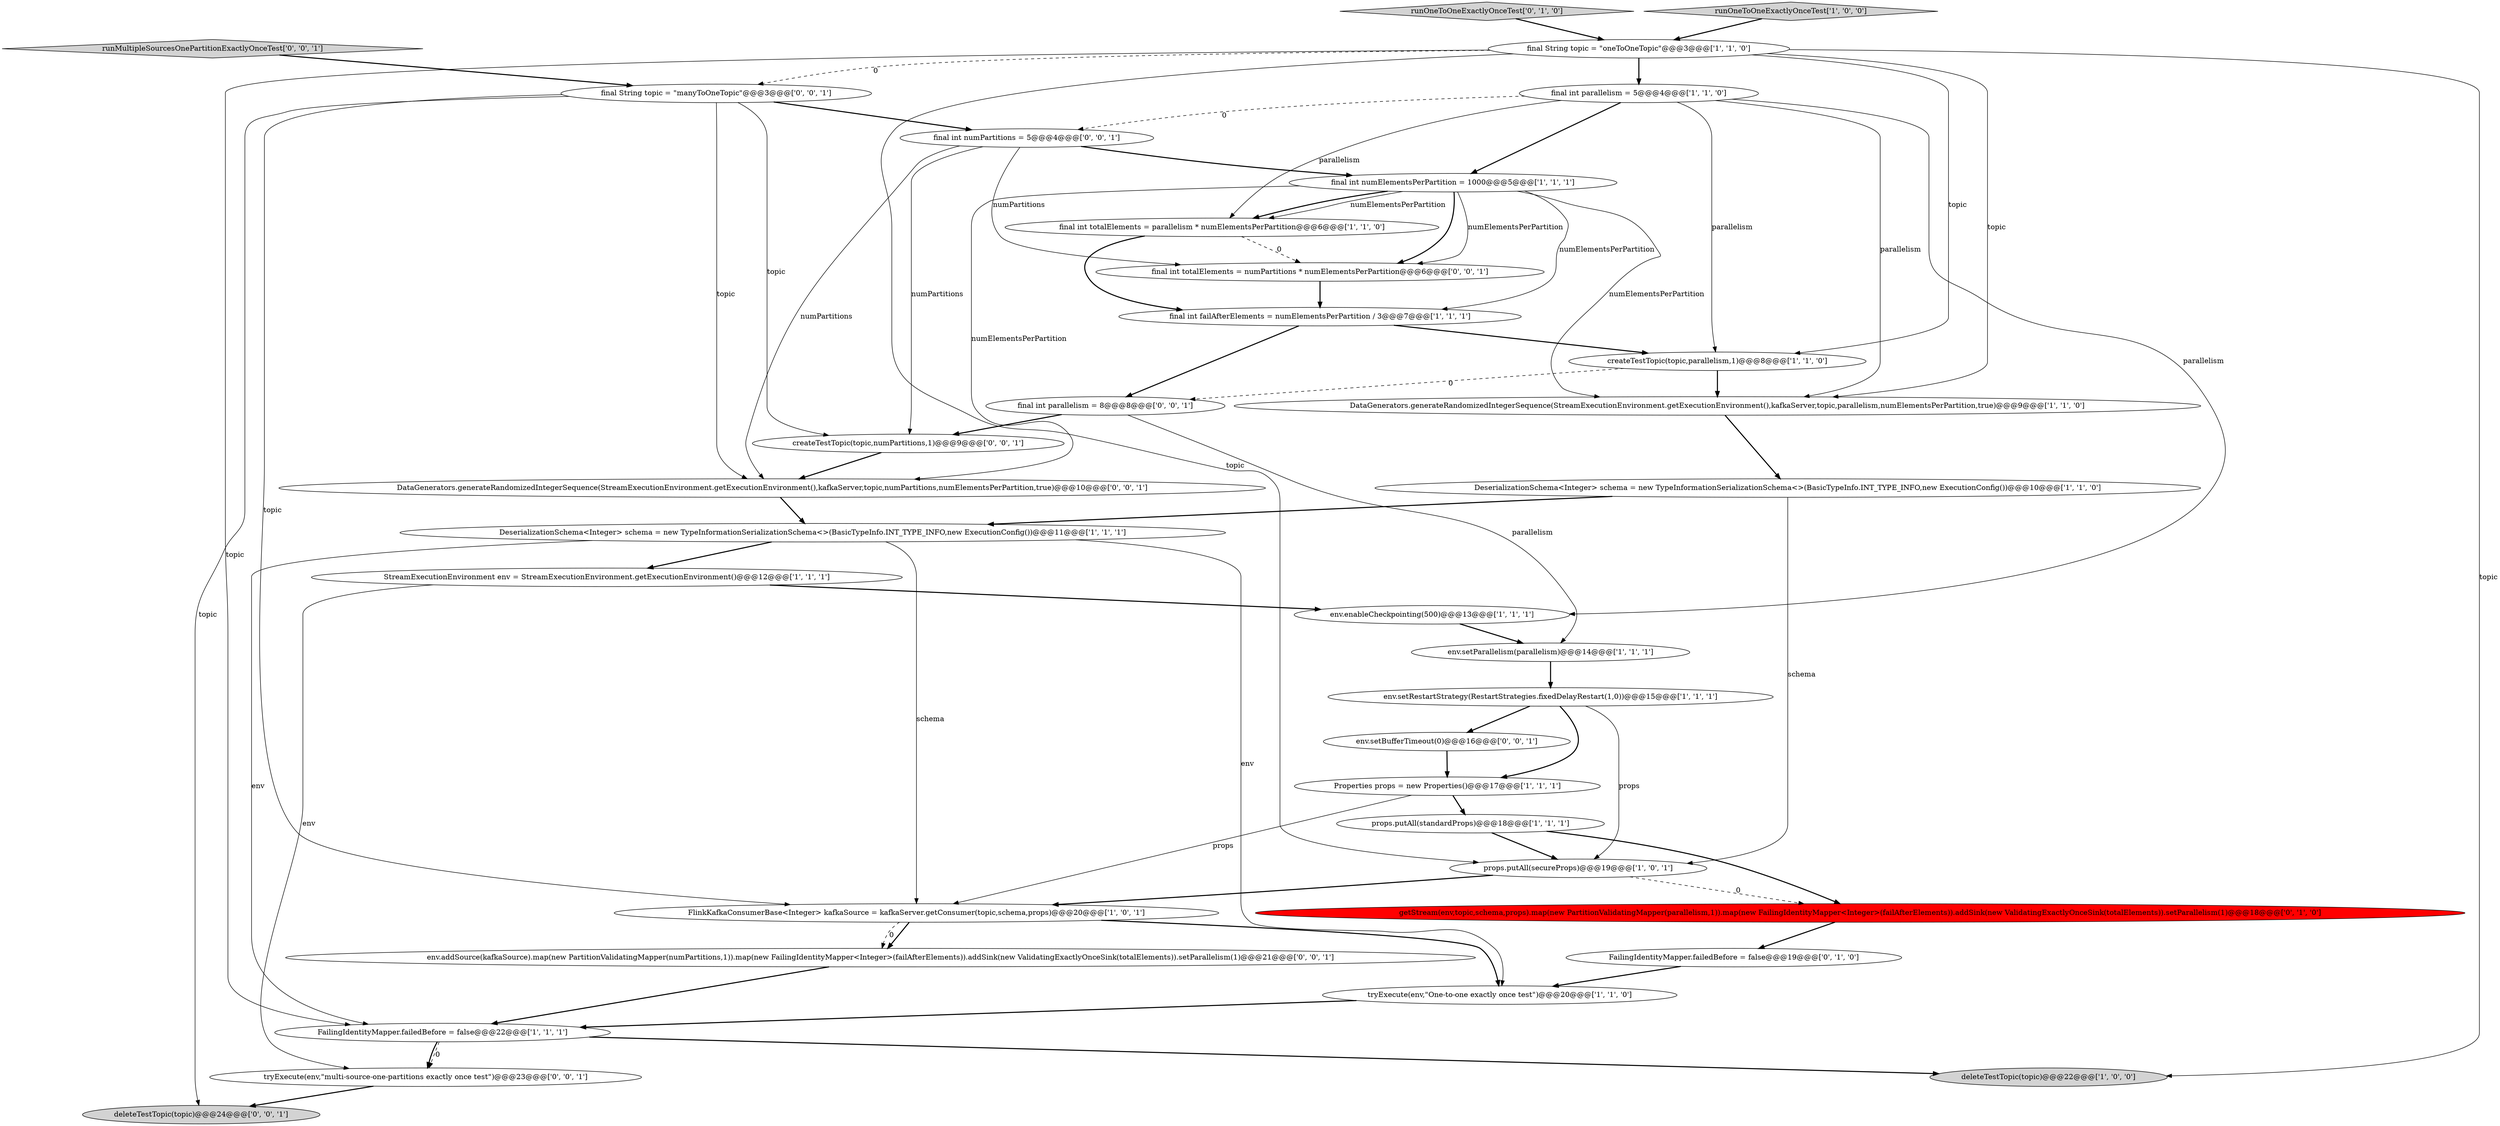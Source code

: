 digraph {
20 [style = filled, label = "env.enableCheckpointing(500)@@@13@@@['1', '1', '1']", fillcolor = white, shape = ellipse image = "AAA0AAABBB1BBB"];
8 [style = filled, label = "createTestTopic(topic,parallelism,1)@@@8@@@['1', '1', '0']", fillcolor = white, shape = ellipse image = "AAA0AAABBB1BBB"];
11 [style = filled, label = "FailingIdentityMapper.failedBefore = false@@@22@@@['1', '1', '1']", fillcolor = white, shape = ellipse image = "AAA0AAABBB1BBB"];
19 [style = filled, label = "tryExecute(env,\"One-to-one exactly once test\")@@@20@@@['1', '1', '0']", fillcolor = white, shape = ellipse image = "AAA0AAABBB1BBB"];
22 [style = filled, label = "runOneToOneExactlyOnceTest['0', '1', '0']", fillcolor = lightgray, shape = diamond image = "AAA0AAABBB2BBB"];
2 [style = filled, label = "StreamExecutionEnvironment env = StreamExecutionEnvironment.getExecutionEnvironment()@@@12@@@['1', '1', '1']", fillcolor = white, shape = ellipse image = "AAA0AAABBB1BBB"];
1 [style = filled, label = "final String topic = \"oneToOneTopic\"@@@3@@@['1', '1', '0']", fillcolor = white, shape = ellipse image = "AAA0AAABBB1BBB"];
13 [style = filled, label = "final int parallelism = 5@@@4@@@['1', '1', '0']", fillcolor = white, shape = ellipse image = "AAA0AAABBB1BBB"];
27 [style = filled, label = "DataGenerators.generateRandomizedIntegerSequence(StreamExecutionEnvironment.getExecutionEnvironment(),kafkaServer,topic,numPartitions,numElementsPerPartition,true)@@@10@@@['0', '0', '1']", fillcolor = white, shape = ellipse image = "AAA0AAABBB3BBB"];
14 [style = filled, label = "final int failAfterElements = numElementsPerPartition / 3@@@7@@@['1', '1', '1']", fillcolor = white, shape = ellipse image = "AAA0AAABBB1BBB"];
30 [style = filled, label = "createTestTopic(topic,numPartitions,1)@@@9@@@['0', '0', '1']", fillcolor = white, shape = ellipse image = "AAA0AAABBB3BBB"];
31 [style = filled, label = "final String topic = \"manyToOneTopic\"@@@3@@@['0', '0', '1']", fillcolor = white, shape = ellipse image = "AAA0AAABBB3BBB"];
34 [style = filled, label = "env.setBufferTimeout(0)@@@16@@@['0', '0', '1']", fillcolor = white, shape = ellipse image = "AAA0AAABBB3BBB"];
18 [style = filled, label = "DeserializationSchema<Integer> schema = new TypeInformationSerializationSchema<>(BasicTypeInfo.INT_TYPE_INFO,new ExecutionConfig())@@@11@@@['1', '1', '1']", fillcolor = white, shape = ellipse image = "AAA0AAABBB1BBB"];
23 [style = filled, label = "FailingIdentityMapper.failedBefore = false@@@19@@@['0', '1', '0']", fillcolor = white, shape = ellipse image = "AAA0AAABBB2BBB"];
6 [style = filled, label = "final int numElementsPerPartition = 1000@@@5@@@['1', '1', '1']", fillcolor = white, shape = ellipse image = "AAA0AAABBB1BBB"];
26 [style = filled, label = "tryExecute(env,\"multi-source-one-partitions exactly once test\")@@@23@@@['0', '0', '1']", fillcolor = white, shape = ellipse image = "AAA0AAABBB3BBB"];
29 [style = filled, label = "runMultipleSourcesOnePartitionExactlyOnceTest['0', '0', '1']", fillcolor = lightgray, shape = diamond image = "AAA0AAABBB3BBB"];
7 [style = filled, label = "FlinkKafkaConsumerBase<Integer> kafkaSource = kafkaServer.getConsumer(topic,schema,props)@@@20@@@['1', '0', '1']", fillcolor = white, shape = ellipse image = "AAA0AAABBB1BBB"];
9 [style = filled, label = "Properties props = new Properties()@@@17@@@['1', '1', '1']", fillcolor = white, shape = ellipse image = "AAA0AAABBB1BBB"];
25 [style = filled, label = "final int parallelism = 8@@@8@@@['0', '0', '1']", fillcolor = white, shape = ellipse image = "AAA0AAABBB3BBB"];
33 [style = filled, label = "deleteTestTopic(topic)@@@24@@@['0', '0', '1']", fillcolor = lightgray, shape = ellipse image = "AAA0AAABBB3BBB"];
0 [style = filled, label = "DataGenerators.generateRandomizedIntegerSequence(StreamExecutionEnvironment.getExecutionEnvironment(),kafkaServer,topic,parallelism,numElementsPerPartition,true)@@@9@@@['1', '1', '0']", fillcolor = white, shape = ellipse image = "AAA0AAABBB1BBB"];
17 [style = filled, label = "runOneToOneExactlyOnceTest['1', '0', '0']", fillcolor = lightgray, shape = diamond image = "AAA0AAABBB1BBB"];
3 [style = filled, label = "final int totalElements = parallelism * numElementsPerPartition@@@6@@@['1', '1', '0']", fillcolor = white, shape = ellipse image = "AAA0AAABBB1BBB"];
28 [style = filled, label = "final int totalElements = numPartitions * numElementsPerPartition@@@6@@@['0', '0', '1']", fillcolor = white, shape = ellipse image = "AAA0AAABBB3BBB"];
4 [style = filled, label = "props.putAll(secureProps)@@@19@@@['1', '0', '1']", fillcolor = white, shape = ellipse image = "AAA0AAABBB1BBB"];
15 [style = filled, label = "deleteTestTopic(topic)@@@22@@@['1', '0', '0']", fillcolor = lightgray, shape = ellipse image = "AAA0AAABBB1BBB"];
10 [style = filled, label = "env.setRestartStrategy(RestartStrategies.fixedDelayRestart(1,0))@@@15@@@['1', '1', '1']", fillcolor = white, shape = ellipse image = "AAA0AAABBB1BBB"];
12 [style = filled, label = "env.setParallelism(parallelism)@@@14@@@['1', '1', '1']", fillcolor = white, shape = ellipse image = "AAA0AAABBB1BBB"];
21 [style = filled, label = "getStream(env,topic,schema,props).map(new PartitionValidatingMapper(parallelism,1)).map(new FailingIdentityMapper<Integer>(failAfterElements)).addSink(new ValidatingExactlyOnceSink(totalElements)).setParallelism(1)@@@18@@@['0', '1', '0']", fillcolor = red, shape = ellipse image = "AAA1AAABBB2BBB"];
24 [style = filled, label = "env.addSource(kafkaSource).map(new PartitionValidatingMapper(numPartitions,1)).map(new FailingIdentityMapper<Integer>(failAfterElements)).addSink(new ValidatingExactlyOnceSink(totalElements)).setParallelism(1)@@@21@@@['0', '0', '1']", fillcolor = white, shape = ellipse image = "AAA0AAABBB3BBB"];
16 [style = filled, label = "DeserializationSchema<Integer> schema = new TypeInformationSerializationSchema<>(BasicTypeInfo.INT_TYPE_INFO,new ExecutionConfig())@@@10@@@['1', '1', '0']", fillcolor = white, shape = ellipse image = "AAA0AAABBB1BBB"];
5 [style = filled, label = "props.putAll(standardProps)@@@18@@@['1', '1', '1']", fillcolor = white, shape = ellipse image = "AAA0AAABBB1BBB"];
32 [style = filled, label = "final int numPartitions = 5@@@4@@@['0', '0', '1']", fillcolor = white, shape = ellipse image = "AAA0AAABBB3BBB"];
6->3 [style = bold, label=""];
27->18 [style = bold, label=""];
0->16 [style = bold, label=""];
2->20 [style = bold, label=""];
16->18 [style = bold, label=""];
14->25 [style = bold, label=""];
34->9 [style = bold, label=""];
31->30 [style = solid, label="topic"];
3->28 [style = dashed, label="0"];
17->1 [style = bold, label=""];
31->32 [style = bold, label=""];
25->30 [style = bold, label=""];
1->31 [style = dashed, label="0"];
29->31 [style = bold, label=""];
3->14 [style = bold, label=""];
30->27 [style = bold, label=""];
31->33 [style = solid, label="topic"];
32->27 [style = solid, label="numPartitions"];
11->26 [style = dashed, label="0"];
19->11 [style = bold, label=""];
16->4 [style = solid, label="schema"];
18->2 [style = bold, label=""];
31->7 [style = solid, label="topic"];
4->21 [style = dashed, label="0"];
1->13 [style = bold, label=""];
32->6 [style = bold, label=""];
6->14 [style = solid, label="numElementsPerPartition"];
4->7 [style = bold, label=""];
11->15 [style = bold, label=""];
28->14 [style = bold, label=""];
32->28 [style = solid, label="numPartitions"];
32->30 [style = solid, label="numPartitions"];
1->8 [style = solid, label="topic"];
6->28 [style = solid, label="numElementsPerPartition"];
13->32 [style = dashed, label="0"];
8->0 [style = bold, label=""];
5->21 [style = bold, label=""];
11->26 [style = bold, label=""];
18->7 [style = solid, label="schema"];
7->24 [style = bold, label=""];
12->10 [style = bold, label=""];
10->34 [style = bold, label=""];
13->8 [style = solid, label="parallelism"];
1->11 [style = solid, label="topic"];
18->11 [style = solid, label="env"];
6->27 [style = solid, label="numElementsPerPartition"];
7->24 [style = dashed, label="0"];
24->11 [style = bold, label=""];
23->19 [style = bold, label=""];
1->0 [style = solid, label="topic"];
5->4 [style = bold, label=""];
18->19 [style = solid, label="env"];
20->12 [style = bold, label=""];
2->26 [style = solid, label="env"];
6->0 [style = solid, label="numElementsPerPartition"];
9->5 [style = bold, label=""];
31->27 [style = solid, label="topic"];
8->25 [style = dashed, label="0"];
10->4 [style = solid, label="props"];
14->8 [style = bold, label=""];
10->9 [style = bold, label=""];
13->3 [style = solid, label="parallelism"];
22->1 [style = bold, label=""];
9->7 [style = solid, label="props"];
13->6 [style = bold, label=""];
1->4 [style = solid, label="topic"];
13->20 [style = solid, label="parallelism"];
26->33 [style = bold, label=""];
7->19 [style = bold, label=""];
6->3 [style = solid, label="numElementsPerPartition"];
13->0 [style = solid, label="parallelism"];
6->28 [style = bold, label=""];
1->15 [style = solid, label="topic"];
21->23 [style = bold, label=""];
25->12 [style = solid, label="parallelism"];
}
